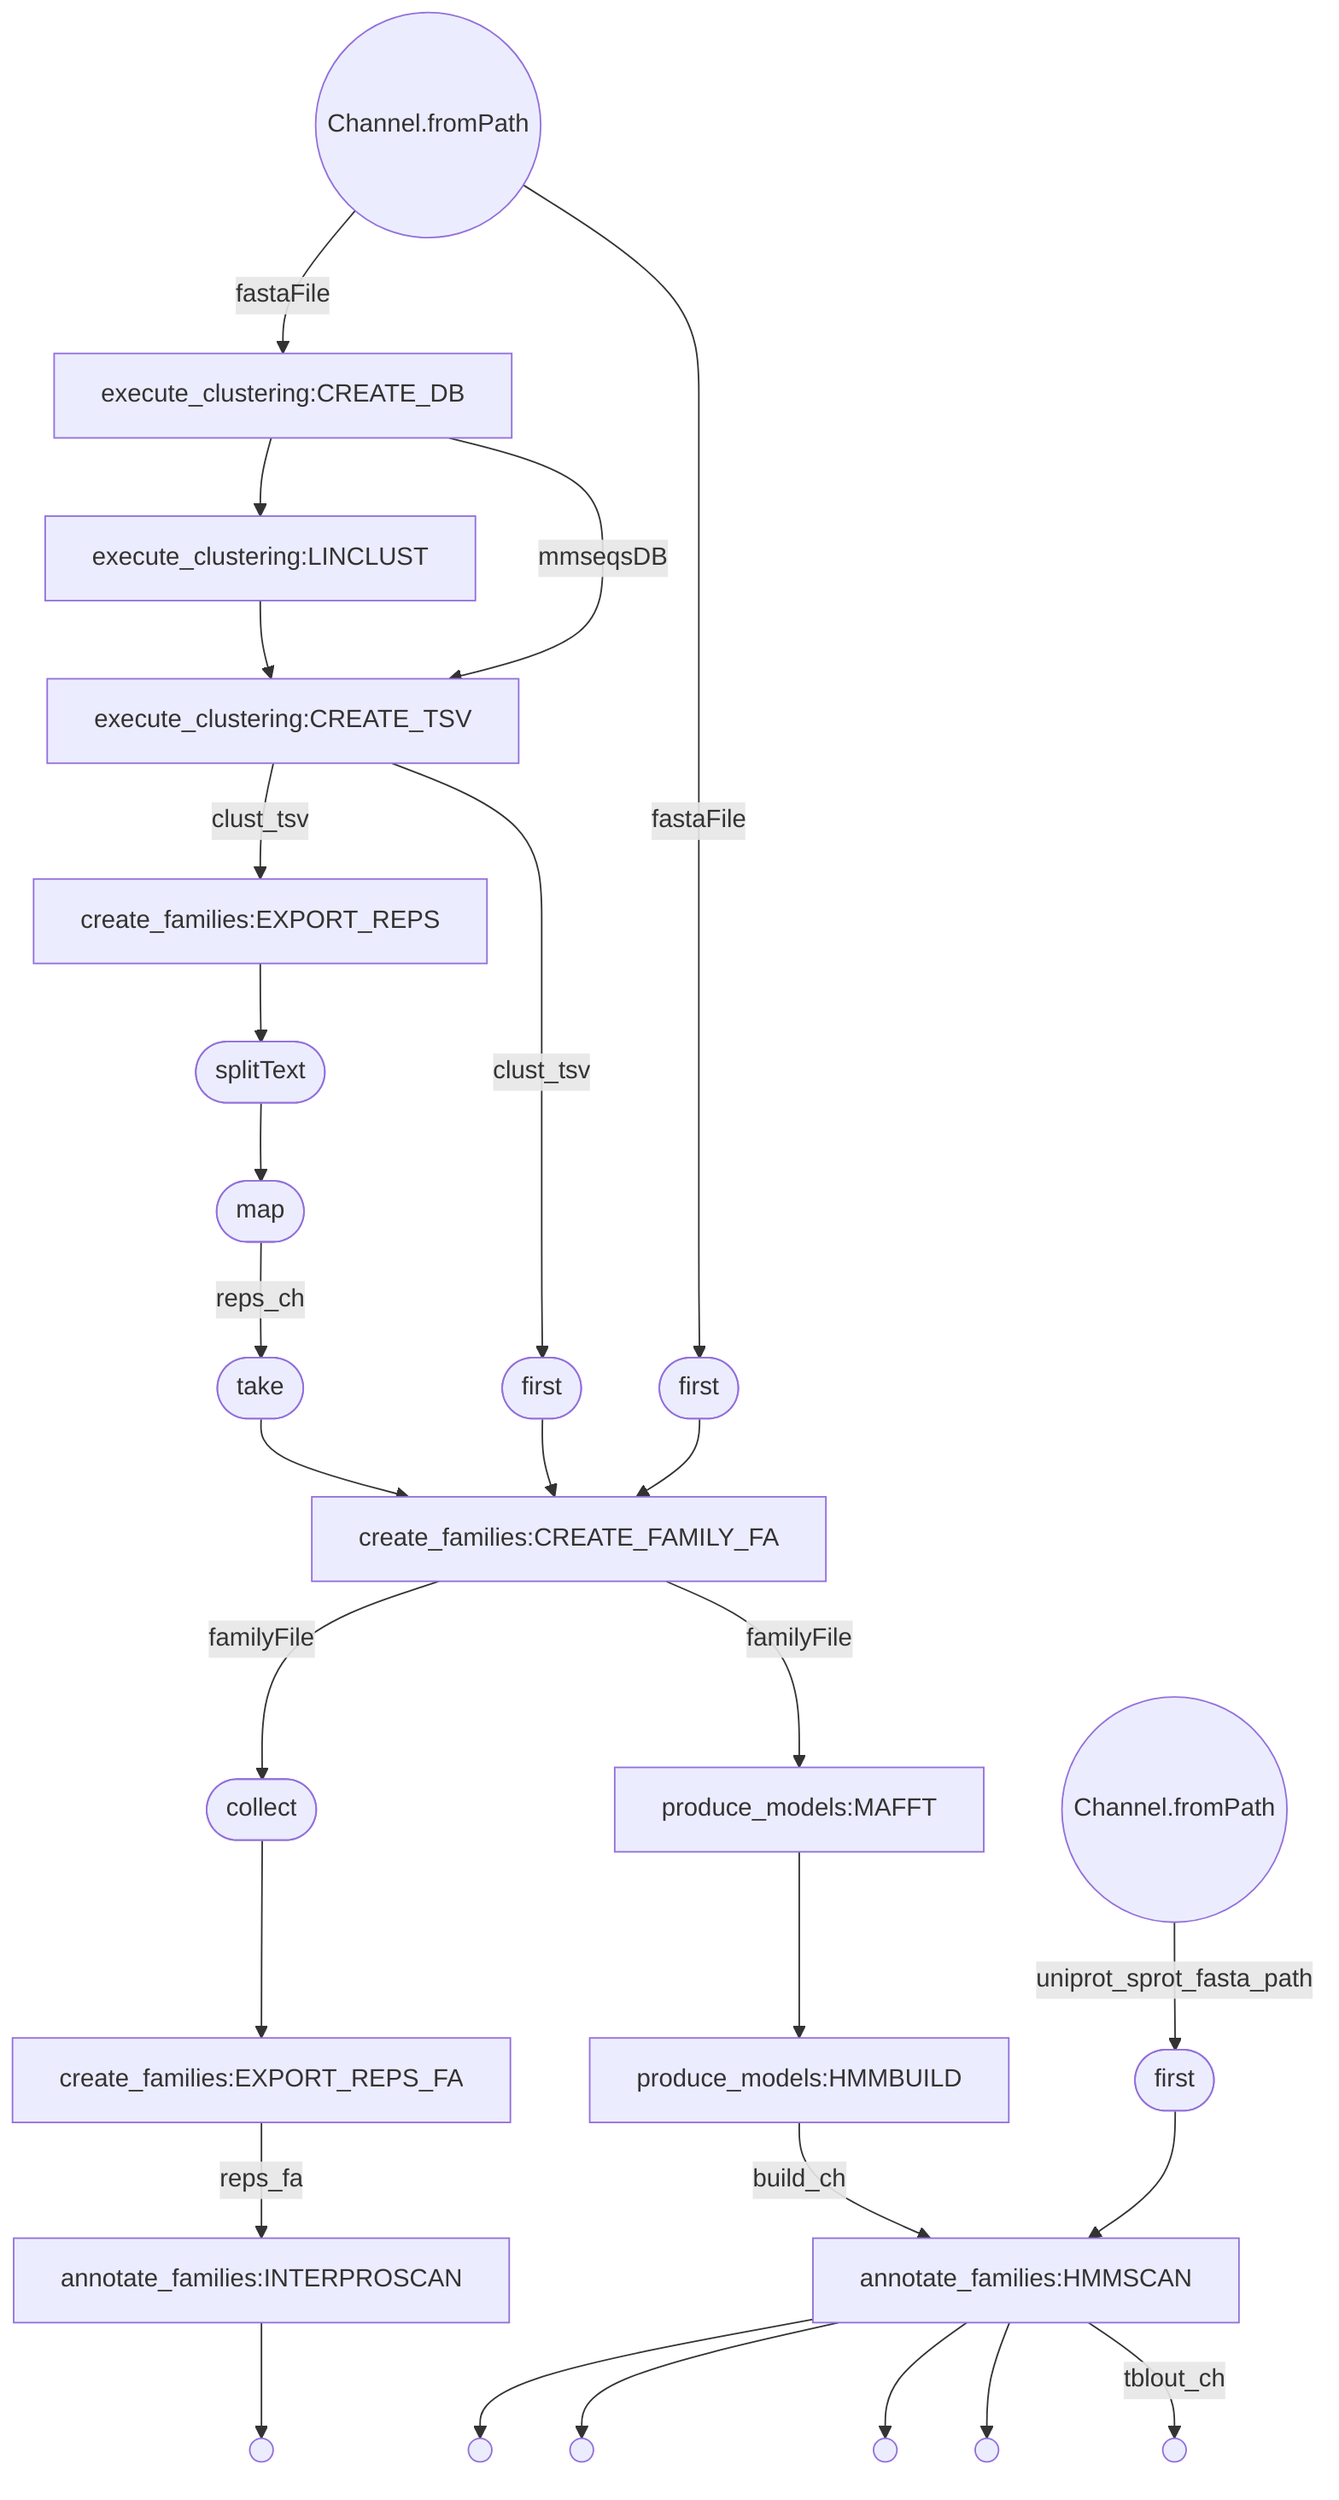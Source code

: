 flowchart TD
    p0((Channel.fromPath))
    p1[execute_clustering:CREATE_DB]
    p2[execute_clustering:LINCLUST]
    p3[execute_clustering:CREATE_TSV]
    p4[create_families:EXPORT_REPS]
    p5([splitText])
    p6([map])
    p7([first])
    p8([first])
    p9([take])
    p10[create_families:CREATE_FAMILY_FA]
    p11([collect])
    p12[create_families:EXPORT_REPS_FA]
    p13[produce_models:MAFFT]
    p14[produce_models:HMMBUILD]
    p15((Channel.fromPath))
    p16[annotate_families:INTERPROSCAN]
    p17(( ))
    p18([first])
    p19[annotate_families:HMMSCAN]
    p20(( ))
    p21(( ))
    p22(( ))
    p23(( ))
    p24(( ))
    p0 -->|fastaFile| p1
    p1 --> p2
    p2 --> p3
    p1 -->|mmseqsDB| p3
    p3 -->|clust_tsv| p4
    p4 --> p5
    p5 --> p6
    p6 -->|reps_ch| p9
    p3 -->|clust_tsv| p7
    p7 --> p10
    p0 -->|fastaFile| p8
    p8 --> p10
    p9 --> p10
    p10 -->|familyFile| p11
    p11 --> p12
    p12 -->|reps_fa| p16
    p10 -->|familyFile| p13
    p13 --> p14
    p14 -->|build_ch| p19
    p15 -->|uniprot_sprot_fasta_path| p18
    p16 --> p17
    p18 --> p19
    p19 --> p24
    p19 --> p23
    p19 --> p22
    p19 --> p21
    p19 -->|tblout_ch| p20